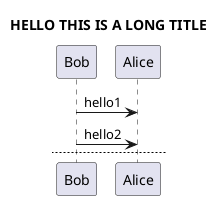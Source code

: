{
  "sha1": "44sbel6p4mwiewd5zdz1ytkvym6lit",
  "insertion": {
    "when": "2024-05-30T20:48:20.422Z",
    "user": "plantuml@gmail.com"
  }
}
@startuml
minwidth 600

title HELLO THIS IS A LONG TITLE
Bob -> Alice : hello1
Bob -> Alice : hello2
newpage YET ANOTHER LONG TITLE
Bob -> Alice : hello3
Bob -> Alice : hello4
newpage
Bob -> Alice : hello5
Bob -> Alice : hello6

@enduml

